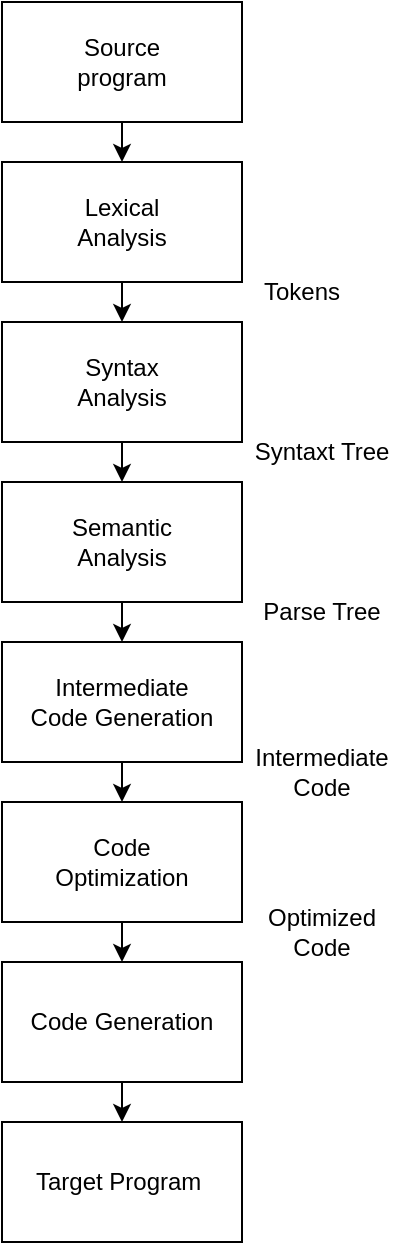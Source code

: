 <mxfile version="22.1.16" type="github">
  <diagram name="Page-1" id="K51A_0M2h4tVZWGp0QA2">
    <mxGraphModel dx="880" dy="460" grid="1" gridSize="10" guides="1" tooltips="1" connect="1" arrows="1" fold="1" page="1" pageScale="1" pageWidth="850" pageHeight="1100" math="0" shadow="0">
      <root>
        <mxCell id="0" />
        <mxCell id="1" parent="0" />
        <mxCell id="6r1gZGYHF2YHg8ULvNG6-18" style="edgeStyle=orthogonalEdgeStyle;rounded=0;orthogonalLoop=1;jettySize=auto;html=1;exitX=0.5;exitY=1;exitDx=0;exitDy=0;entryX=0.5;entryY=0;entryDx=0;entryDy=0;" edge="1" parent="1" source="6r1gZGYHF2YHg8ULvNG6-1" target="6r1gZGYHF2YHg8ULvNG6-4">
          <mxGeometry relative="1" as="geometry" />
        </mxCell>
        <mxCell id="6r1gZGYHF2YHg8ULvNG6-1" value="" style="rounded=0;whiteSpace=wrap;html=1;" vertex="1" parent="1">
          <mxGeometry x="360" y="210" width="120" height="60" as="geometry" />
        </mxCell>
        <mxCell id="6r1gZGYHF2YHg8ULvNG6-17" style="edgeStyle=orthogonalEdgeStyle;rounded=0;orthogonalLoop=1;jettySize=auto;html=1;exitX=0.5;exitY=1;exitDx=0;exitDy=0;entryX=0.5;entryY=0;entryDx=0;entryDy=0;" edge="1" parent="1" source="6r1gZGYHF2YHg8ULvNG6-2" target="6r1gZGYHF2YHg8ULvNG6-1">
          <mxGeometry relative="1" as="geometry" />
        </mxCell>
        <mxCell id="6r1gZGYHF2YHg8ULvNG6-2" value="" style="rounded=0;whiteSpace=wrap;html=1;" vertex="1" parent="1">
          <mxGeometry x="360" y="130" width="120" height="60" as="geometry" />
        </mxCell>
        <mxCell id="6r1gZGYHF2YHg8ULvNG6-20" style="edgeStyle=orthogonalEdgeStyle;rounded=0;orthogonalLoop=1;jettySize=auto;html=1;exitX=0.5;exitY=1;exitDx=0;exitDy=0;entryX=0.5;entryY=0;entryDx=0;entryDy=0;" edge="1" parent="1" source="6r1gZGYHF2YHg8ULvNG6-3" target="6r1gZGYHF2YHg8ULvNG6-6">
          <mxGeometry relative="1" as="geometry" />
        </mxCell>
        <mxCell id="6r1gZGYHF2YHg8ULvNG6-3" value="" style="rounded=0;whiteSpace=wrap;html=1;" vertex="1" parent="1">
          <mxGeometry x="360" y="370" width="120" height="60" as="geometry" />
        </mxCell>
        <mxCell id="6r1gZGYHF2YHg8ULvNG6-19" style="edgeStyle=orthogonalEdgeStyle;rounded=0;orthogonalLoop=1;jettySize=auto;html=1;exitX=0.5;exitY=1;exitDx=0;exitDy=0;entryX=0.5;entryY=0;entryDx=0;entryDy=0;" edge="1" parent="1" source="6r1gZGYHF2YHg8ULvNG6-4" target="6r1gZGYHF2YHg8ULvNG6-3">
          <mxGeometry relative="1" as="geometry" />
        </mxCell>
        <mxCell id="6r1gZGYHF2YHg8ULvNG6-4" value="" style="rounded=0;whiteSpace=wrap;html=1;" vertex="1" parent="1">
          <mxGeometry x="360" y="290" width="120" height="60" as="geometry" />
        </mxCell>
        <mxCell id="6r1gZGYHF2YHg8ULvNG6-22" style="edgeStyle=orthogonalEdgeStyle;rounded=0;orthogonalLoop=1;jettySize=auto;html=1;exitX=0.5;exitY=1;exitDx=0;exitDy=0;entryX=0.5;entryY=0;entryDx=0;entryDy=0;" edge="1" parent="1" source="6r1gZGYHF2YHg8ULvNG6-5" target="6r1gZGYHF2YHg8ULvNG6-8">
          <mxGeometry relative="1" as="geometry" />
        </mxCell>
        <mxCell id="6r1gZGYHF2YHg8ULvNG6-5" value="" style="rounded=0;whiteSpace=wrap;html=1;" vertex="1" parent="1">
          <mxGeometry x="360" y="530" width="120" height="60" as="geometry" />
        </mxCell>
        <mxCell id="6r1gZGYHF2YHg8ULvNG6-21" style="edgeStyle=orthogonalEdgeStyle;rounded=0;orthogonalLoop=1;jettySize=auto;html=1;exitX=0.5;exitY=1;exitDx=0;exitDy=0;entryX=0.5;entryY=0;entryDx=0;entryDy=0;" edge="1" parent="1" source="6r1gZGYHF2YHg8ULvNG6-6" target="6r1gZGYHF2YHg8ULvNG6-5">
          <mxGeometry relative="1" as="geometry" />
        </mxCell>
        <mxCell id="6r1gZGYHF2YHg8ULvNG6-6" value="" style="rounded=0;whiteSpace=wrap;html=1;" vertex="1" parent="1">
          <mxGeometry x="360" y="450" width="120" height="60" as="geometry" />
        </mxCell>
        <mxCell id="6r1gZGYHF2YHg8ULvNG6-7" value="" style="rounded=0;whiteSpace=wrap;html=1;" vertex="1" parent="1">
          <mxGeometry x="360" y="690" width="120" height="60" as="geometry" />
        </mxCell>
        <mxCell id="6r1gZGYHF2YHg8ULvNG6-23" style="edgeStyle=orthogonalEdgeStyle;rounded=0;orthogonalLoop=1;jettySize=auto;html=1;exitX=0.5;exitY=1;exitDx=0;exitDy=0;entryX=0.5;entryY=0;entryDx=0;entryDy=0;" edge="1" parent="1" source="6r1gZGYHF2YHg8ULvNG6-8" target="6r1gZGYHF2YHg8ULvNG6-7">
          <mxGeometry relative="1" as="geometry" />
        </mxCell>
        <mxCell id="6r1gZGYHF2YHg8ULvNG6-8" value="" style="rounded=0;whiteSpace=wrap;html=1;" vertex="1" parent="1">
          <mxGeometry x="360" y="610" width="120" height="60" as="geometry" />
        </mxCell>
        <mxCell id="6r1gZGYHF2YHg8ULvNG6-9" value="Source program" style="text;html=1;strokeColor=none;fillColor=none;align=center;verticalAlign=middle;whiteSpace=wrap;rounded=0;" vertex="1" parent="1">
          <mxGeometry x="390" y="145" width="60" height="30" as="geometry" />
        </mxCell>
        <mxCell id="6r1gZGYHF2YHg8ULvNG6-10" value="Lexical Analysis" style="text;html=1;strokeColor=none;fillColor=none;align=center;verticalAlign=middle;whiteSpace=wrap;rounded=0;" vertex="1" parent="1">
          <mxGeometry x="390" y="225" width="60" height="30" as="geometry" />
        </mxCell>
        <mxCell id="6r1gZGYHF2YHg8ULvNG6-11" value="Syntax Analysis" style="text;html=1;strokeColor=none;fillColor=none;align=center;verticalAlign=middle;whiteSpace=wrap;rounded=0;" vertex="1" parent="1">
          <mxGeometry x="390" y="305" width="60" height="30" as="geometry" />
        </mxCell>
        <mxCell id="6r1gZGYHF2YHg8ULvNG6-12" value="Semantic Analysis" style="text;html=1;strokeColor=none;fillColor=none;align=center;verticalAlign=middle;whiteSpace=wrap;rounded=0;" vertex="1" parent="1">
          <mxGeometry x="390" y="385" width="60" height="30" as="geometry" />
        </mxCell>
        <mxCell id="6r1gZGYHF2YHg8ULvNG6-13" value="Code Optimization" style="text;html=1;strokeColor=none;fillColor=none;align=center;verticalAlign=middle;whiteSpace=wrap;rounded=0;" vertex="1" parent="1">
          <mxGeometry x="370" y="545" width="100" height="30" as="geometry" />
        </mxCell>
        <mxCell id="6r1gZGYHF2YHg8ULvNG6-14" value="Intermediate Code Generation" style="text;html=1;strokeColor=none;fillColor=none;align=center;verticalAlign=middle;whiteSpace=wrap;rounded=0;" vertex="1" parent="1">
          <mxGeometry x="370" y="465" width="100" height="30" as="geometry" />
        </mxCell>
        <mxCell id="6r1gZGYHF2YHg8ULvNG6-15" value="Code Generation" style="text;html=1;strokeColor=none;fillColor=none;align=center;verticalAlign=middle;whiteSpace=wrap;rounded=0;" vertex="1" parent="1">
          <mxGeometry x="370" y="625" width="100" height="30" as="geometry" />
        </mxCell>
        <mxCell id="6r1gZGYHF2YHg8ULvNG6-16" value="Target Program&amp;nbsp;" style="text;html=1;strokeColor=none;fillColor=none;align=center;verticalAlign=middle;whiteSpace=wrap;rounded=0;" vertex="1" parent="1">
          <mxGeometry x="370" y="705" width="100" height="30" as="geometry" />
        </mxCell>
        <mxCell id="6r1gZGYHF2YHg8ULvNG6-24" value="Tokens" style="text;html=1;strokeColor=none;fillColor=none;align=center;verticalAlign=middle;whiteSpace=wrap;rounded=0;" vertex="1" parent="1">
          <mxGeometry x="480" y="260" width="60" height="30" as="geometry" />
        </mxCell>
        <mxCell id="6r1gZGYHF2YHg8ULvNG6-25" value="Syntaxt Tree" style="text;html=1;strokeColor=none;fillColor=none;align=center;verticalAlign=middle;whiteSpace=wrap;rounded=0;" vertex="1" parent="1">
          <mxGeometry x="480" y="340" width="80" height="30" as="geometry" />
        </mxCell>
        <mxCell id="6r1gZGYHF2YHg8ULvNG6-26" value="Parse Tree" style="text;html=1;strokeColor=none;fillColor=none;align=center;verticalAlign=middle;whiteSpace=wrap;rounded=0;" vertex="1" parent="1">
          <mxGeometry x="480" y="420" width="80" height="30" as="geometry" />
        </mxCell>
        <mxCell id="6r1gZGYHF2YHg8ULvNG6-27" value="Intermediate Code" style="text;html=1;strokeColor=none;fillColor=none;align=center;verticalAlign=middle;whiteSpace=wrap;rounded=0;" vertex="1" parent="1">
          <mxGeometry x="480" y="500" width="80" height="30" as="geometry" />
        </mxCell>
        <mxCell id="6r1gZGYHF2YHg8ULvNG6-28" value="Optimized Code" style="text;html=1;strokeColor=none;fillColor=none;align=center;verticalAlign=middle;whiteSpace=wrap;rounded=0;" vertex="1" parent="1">
          <mxGeometry x="480" y="580" width="80" height="30" as="geometry" />
        </mxCell>
      </root>
    </mxGraphModel>
  </diagram>
</mxfile>
